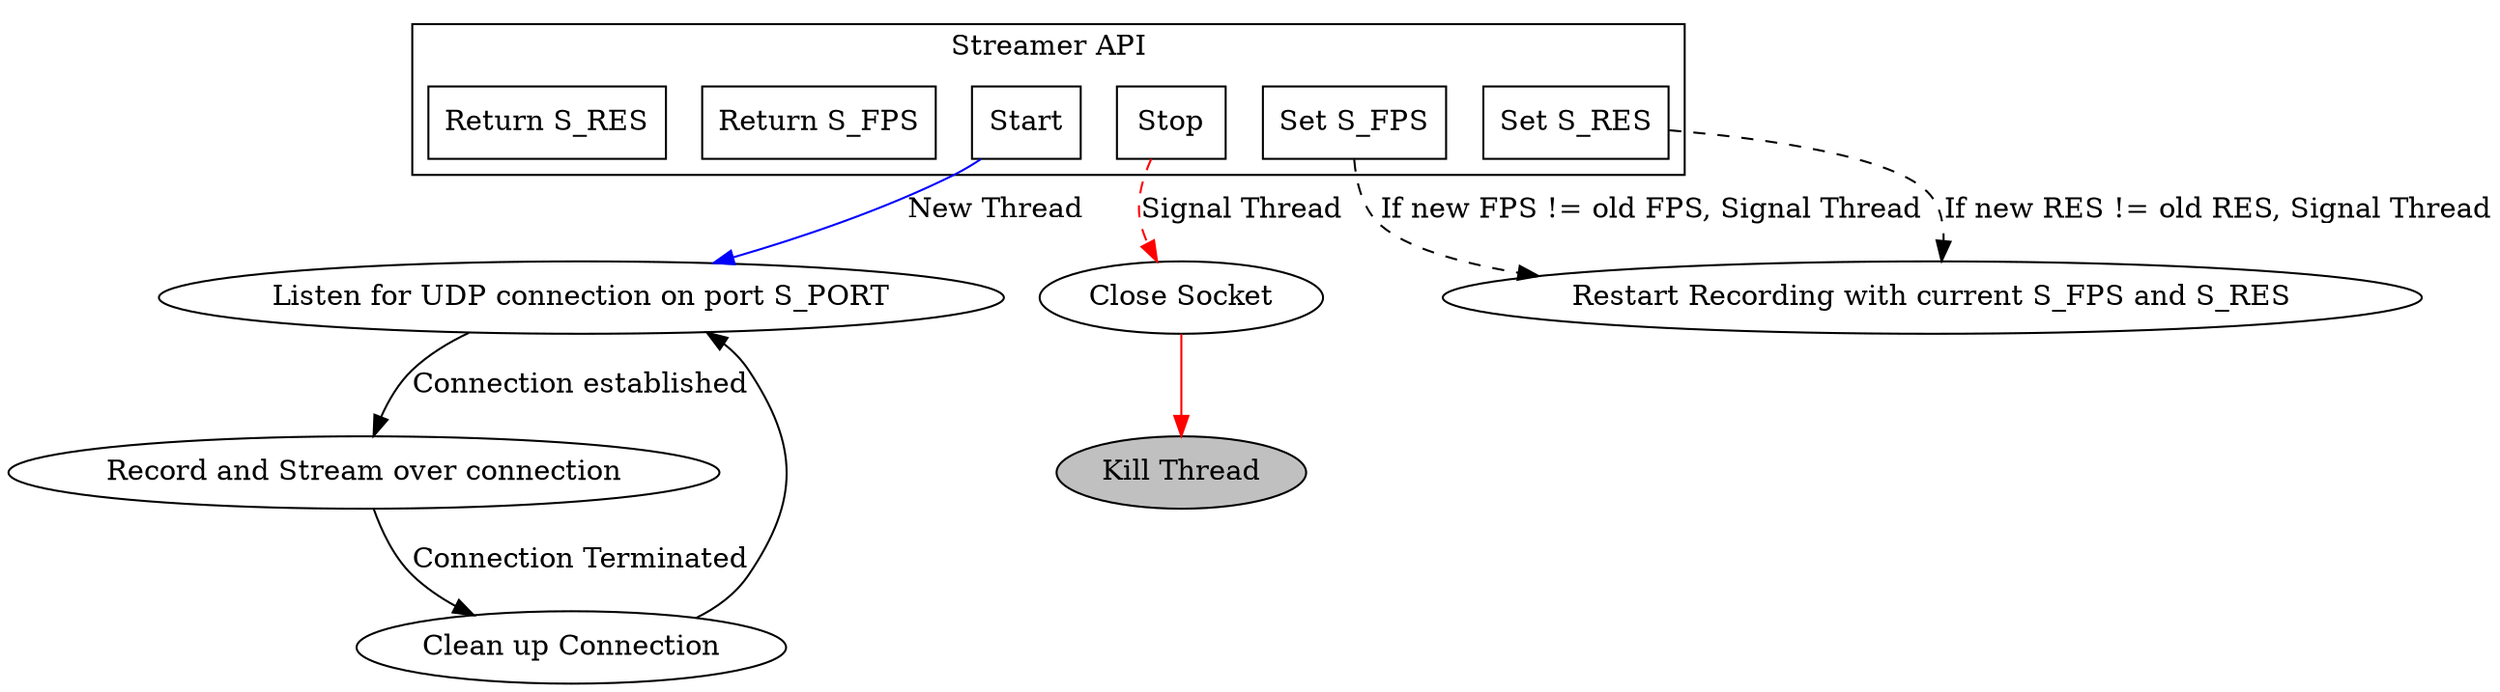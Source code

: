 digraph {

  s_a_start->s_s [label="New Thread", color=blue]
  s_s->s_c [label="Connection established"]
  s_c->s_close [label="Connection Terminated"]
  s_close->s_s

  s_a_stop->s_d [label="Signal Thread", style=dashed, color=red]
  s_d->d [color=red]

  s_a_s_fps->s_restart [label="If new FPS != old FPS, Signal Thread", style=dashed]

  s_a_s_res->s_restart [label="If new RES != old RES, Signal Thread", style=dashed]

  s_s [label="Listen for UDP connection on port S_PORT"]
  s_c [label="Record and Stream over connection"]
  s_restart [label="Restart Recording with current S_FPS and S_RES"]
  s_d [label="Close Socket"]
  s_close [label="Clean up Connection"]

  d [label="Kill Thread", style=filled, fillcolor=grey]

  subgraph cluster_s_a {
    label="Streamer API"
      s_a_g_fps [label="Return S_FPS", shape=box]
      s_a_s_fps [label="Set S_FPS", shape=box]
      s_a_g_res [label="Return S_RES", shape=box]
      s_a_s_res [label="Set S_RES", shape=box]
      s_a_stop [label="Stop", shape=box]
      s_a_start [label="Start", shape=box]
  }
}
